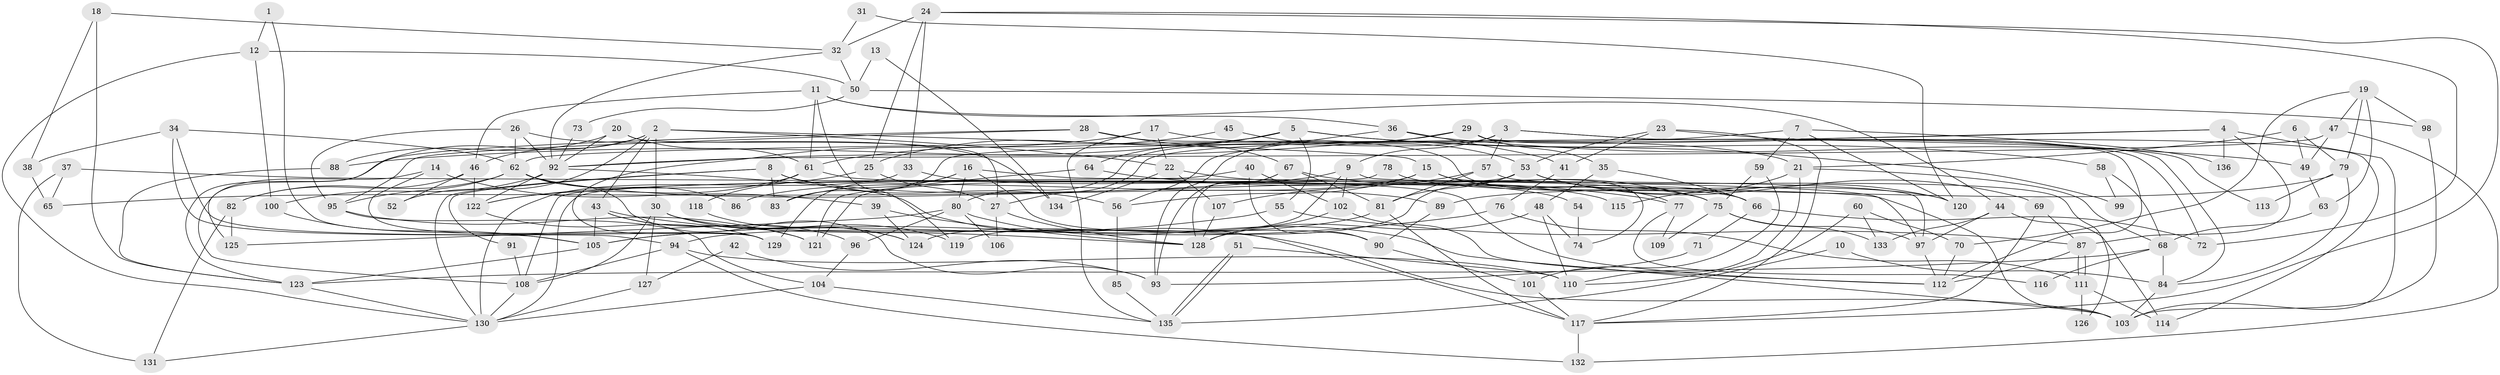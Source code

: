 // coarse degree distribution, {4: 0.16842105263157894, 9: 0.07368421052631578, 8: 0.06315789473684211, 5: 0.18947368421052632, 6: 0.07368421052631578, 3: 0.21052631578947367, 7: 0.042105263157894736, 2: 0.14736842105263157, 11: 0.010526315789473684, 10: 0.021052631578947368}
// Generated by graph-tools (version 1.1) at 2025/24/03/03/25 07:24:02]
// undirected, 136 vertices, 272 edges
graph export_dot {
graph [start="1"]
  node [color=gray90,style=filled];
  1;
  2;
  3;
  4;
  5;
  6;
  7;
  8;
  9;
  10;
  11;
  12;
  13;
  14;
  15;
  16;
  17;
  18;
  19;
  20;
  21;
  22;
  23;
  24;
  25;
  26;
  27;
  28;
  29;
  30;
  31;
  32;
  33;
  34;
  35;
  36;
  37;
  38;
  39;
  40;
  41;
  42;
  43;
  44;
  45;
  46;
  47;
  48;
  49;
  50;
  51;
  52;
  53;
  54;
  55;
  56;
  57;
  58;
  59;
  60;
  61;
  62;
  63;
  64;
  65;
  66;
  67;
  68;
  69;
  70;
  71;
  72;
  73;
  74;
  75;
  76;
  77;
  78;
  79;
  80;
  81;
  82;
  83;
  84;
  85;
  86;
  87;
  88;
  89;
  90;
  91;
  92;
  93;
  94;
  95;
  96;
  97;
  98;
  99;
  100;
  101;
  102;
  103;
  104;
  105;
  106;
  107;
  108;
  109;
  110;
  111;
  112;
  113;
  114;
  115;
  116;
  117;
  118;
  119;
  120;
  121;
  122;
  123;
  124;
  125;
  126;
  127;
  128;
  129;
  130;
  131;
  132;
  133;
  134;
  135;
  136;
  1 -- 129;
  1 -- 12;
  2 -- 30;
  2 -- 43;
  2 -- 15;
  2 -- 22;
  2 -- 46;
  2 -- 52;
  2 -- 125;
  3 -- 9;
  3 -- 72;
  3 -- 57;
  3 -- 80;
  3 -- 84;
  4 -- 87;
  4 -- 62;
  4 -- 83;
  4 -- 103;
  4 -- 136;
  5 -- 55;
  5 -- 92;
  5 -- 25;
  5 -- 58;
  5 -- 64;
  5 -- 99;
  6 -- 79;
  6 -- 21;
  6 -- 49;
  7 -- 59;
  7 -- 27;
  7 -- 120;
  7 -- 136;
  8 -- 83;
  8 -- 56;
  8 -- 91;
  8 -- 115;
  8 -- 130;
  9 -- 65;
  9 -- 97;
  9 -- 102;
  9 -- 119;
  10 -- 135;
  10 -- 84;
  11 -- 61;
  11 -- 46;
  11 -- 36;
  11 -- 44;
  11 -- 119;
  12 -- 100;
  12 -- 130;
  12 -- 50;
  13 -- 50;
  13 -- 134;
  14 -- 39;
  14 -- 129;
  14 -- 108;
  15 -- 75;
  15 -- 56;
  15 -- 74;
  15 -- 77;
  15 -- 86;
  16 -- 80;
  16 -- 129;
  16 -- 83;
  16 -- 90;
  16 -- 97;
  17 -- 22;
  17 -- 135;
  17 -- 21;
  17 -- 129;
  18 -- 123;
  18 -- 32;
  18 -- 38;
  19 -- 79;
  19 -- 47;
  19 -- 63;
  19 -- 70;
  19 -- 98;
  20 -- 92;
  20 -- 88;
  20 -- 27;
  20 -- 61;
  21 -- 110;
  21 -- 68;
  21 -- 115;
  22 -- 75;
  22 -- 107;
  22 -- 134;
  23 -- 53;
  23 -- 41;
  23 -- 113;
  23 -- 117;
  24 -- 117;
  24 -- 25;
  24 -- 32;
  24 -- 33;
  24 -- 72;
  25 -- 27;
  25 -- 122;
  26 -- 92;
  26 -- 95;
  26 -- 62;
  26 -- 134;
  27 -- 128;
  27 -- 106;
  28 -- 95;
  28 -- 123;
  28 -- 66;
  28 -- 67;
  29 -- 112;
  29 -- 93;
  29 -- 35;
  29 -- 88;
  29 -- 114;
  30 -- 103;
  30 -- 119;
  30 -- 108;
  30 -- 124;
  30 -- 127;
  31 -- 32;
  31 -- 120;
  32 -- 50;
  32 -- 92;
  33 -- 130;
  33 -- 54;
  34 -- 105;
  34 -- 94;
  34 -- 38;
  34 -- 62;
  35 -- 66;
  35 -- 48;
  36 -- 49;
  36 -- 41;
  36 -- 56;
  37 -- 103;
  37 -- 131;
  37 -- 65;
  38 -- 65;
  39 -- 128;
  39 -- 124;
  40 -- 102;
  40 -- 108;
  40 -- 90;
  41 -- 76;
  42 -- 93;
  42 -- 127;
  43 -- 121;
  43 -- 128;
  43 -- 96;
  43 -- 105;
  44 -- 133;
  44 -- 97;
  44 -- 114;
  45 -- 61;
  45 -- 53;
  46 -- 122;
  46 -- 52;
  46 -- 82;
  47 -- 92;
  47 -- 49;
  47 -- 132;
  48 -- 128;
  48 -- 74;
  48 -- 110;
  49 -- 63;
  50 -- 98;
  50 -- 73;
  51 -- 135;
  51 -- 135;
  51 -- 110;
  53 -- 81;
  53 -- 69;
  53 -- 66;
  53 -- 120;
  53 -- 121;
  53 -- 124;
  54 -- 74;
  55 -- 87;
  55 -- 105;
  56 -- 85;
  57 -- 81;
  57 -- 107;
  57 -- 126;
  58 -- 68;
  58 -- 99;
  59 -- 75;
  59 -- 101;
  60 -- 70;
  60 -- 110;
  60 -- 133;
  61 -- 122;
  61 -- 112;
  61 -- 118;
  62 -- 82;
  62 -- 86;
  62 -- 89;
  62 -- 93;
  62 -- 95;
  63 -- 68;
  64 -- 121;
  64 -- 77;
  66 -- 71;
  66 -- 72;
  67 -- 128;
  67 -- 75;
  67 -- 81;
  67 -- 93;
  68 -- 84;
  68 -- 116;
  68 -- 123;
  69 -- 117;
  69 -- 87;
  70 -- 112;
  71 -- 93;
  73 -- 92;
  75 -- 97;
  75 -- 109;
  75 -- 133;
  76 -- 111;
  76 -- 105;
  77 -- 109;
  77 -- 116;
  78 -- 120;
  78 -- 130;
  79 -- 84;
  79 -- 89;
  79 -- 113;
  80 -- 125;
  80 -- 96;
  80 -- 103;
  80 -- 106;
  81 -- 117;
  81 -- 94;
  82 -- 125;
  82 -- 131;
  84 -- 103;
  85 -- 135;
  87 -- 112;
  87 -- 111;
  87 -- 111;
  88 -- 123;
  89 -- 90;
  90 -- 101;
  91 -- 108;
  92 -- 117;
  92 -- 100;
  92 -- 122;
  94 -- 108;
  94 -- 110;
  94 -- 132;
  95 -- 104;
  95 -- 121;
  96 -- 104;
  97 -- 112;
  98 -- 103;
  100 -- 105;
  101 -- 117;
  102 -- 112;
  102 -- 128;
  104 -- 130;
  104 -- 135;
  105 -- 123;
  107 -- 128;
  108 -- 130;
  111 -- 114;
  111 -- 126;
  117 -- 132;
  118 -- 124;
  122 -- 129;
  123 -- 130;
  127 -- 130;
  130 -- 131;
}
